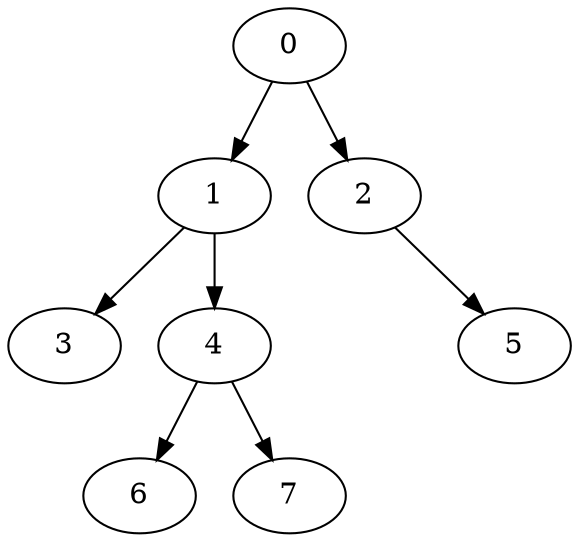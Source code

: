 digraph {
    0->1
    0->2
    1->3
    1->4
    2->x[style=invis]
    2->5
    4->6
    4->7
    x[style=invis]
}